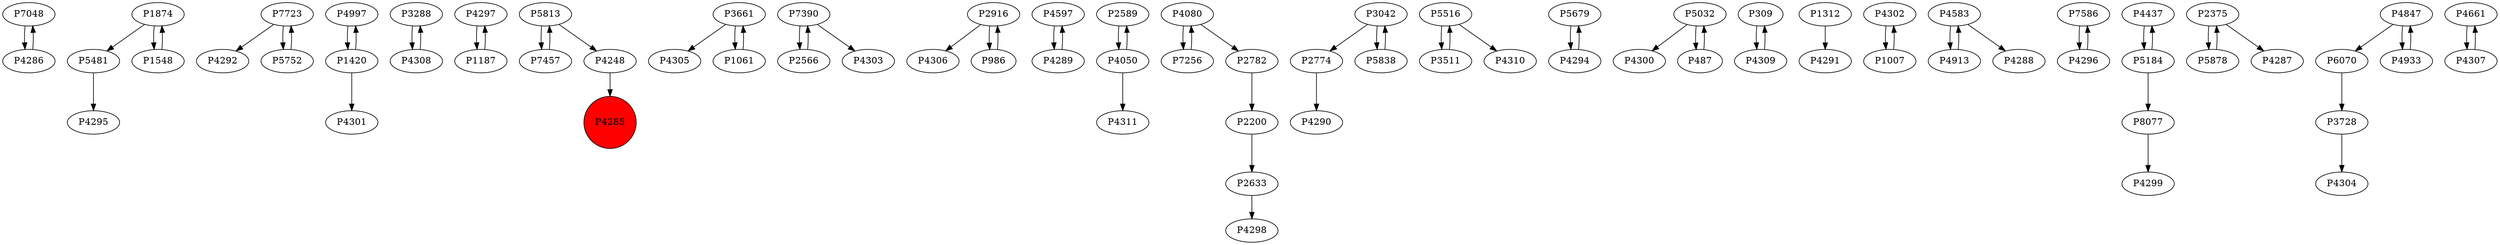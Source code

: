digraph {
	P7048 -> P4286
	P1874 -> P5481
	P7723 -> P4292
	P4997 -> P1420
	P3288 -> P4308
	P5481 -> P4295
	P4297 -> P1187
	P5813 -> P7457
	P3661 -> P4305
	P7390 -> P2566
	P2916 -> P4306
	P4597 -> P4289
	P2589 -> P4050
	P7390 -> P4303
	P1548 -> P1874
	P2633 -> P4298
	P7723 -> P5752
	P3042 -> P2774
	P5516 -> P3511
	P2774 -> P4290
	P5679 -> P4294
	P5032 -> P4300
	P3511 -> P5516
	P309 -> P4309
	P2566 -> P7390
	P4248 -> P4285
	P7256 -> P4080
	P1312 -> P4291
	P4302 -> P1007
	P1420 -> P4997
	P4080 -> P2782
	P4289 -> P4597
	P4583 -> P4913
	P4050 -> P4311
	P4308 -> P3288
	P4050 -> P2589
	P2782 -> P2200
	P3661 -> P1061
	P986 -> P2916
	P7586 -> P4296
	P4294 -> P5679
	P7457 -> P5813
	P4437 -> P5184
	P2375 -> P5878
	P4847 -> P6070
	P5516 -> P4310
	P2375 -> P4287
	P4661 -> P4307
	P5184 -> P4437
	P1007 -> P4302
	P4080 -> P7256
	P2916 -> P986
	P5813 -> P4248
	P4296 -> P7586
	P4847 -> P4933
	P4286 -> P7048
	P5838 -> P3042
	P4583 -> P4288
	P1187 -> P4297
	P5032 -> P487
	P5184 -> P8077
	P5878 -> P2375
	P4307 -> P4661
	P4309 -> P309
	P4913 -> P4583
	P2200 -> P2633
	P1874 -> P1548
	P487 -> P5032
	P5752 -> P7723
	P3042 -> P5838
	P1061 -> P3661
	P1420 -> P4301
	P8077 -> P4299
	P3728 -> P4304
	P6070 -> P3728
	P4933 -> P4847
	P4285 [shape=circle]
	P4285 [style=filled]
	P4285 [fillcolor=red]
}
